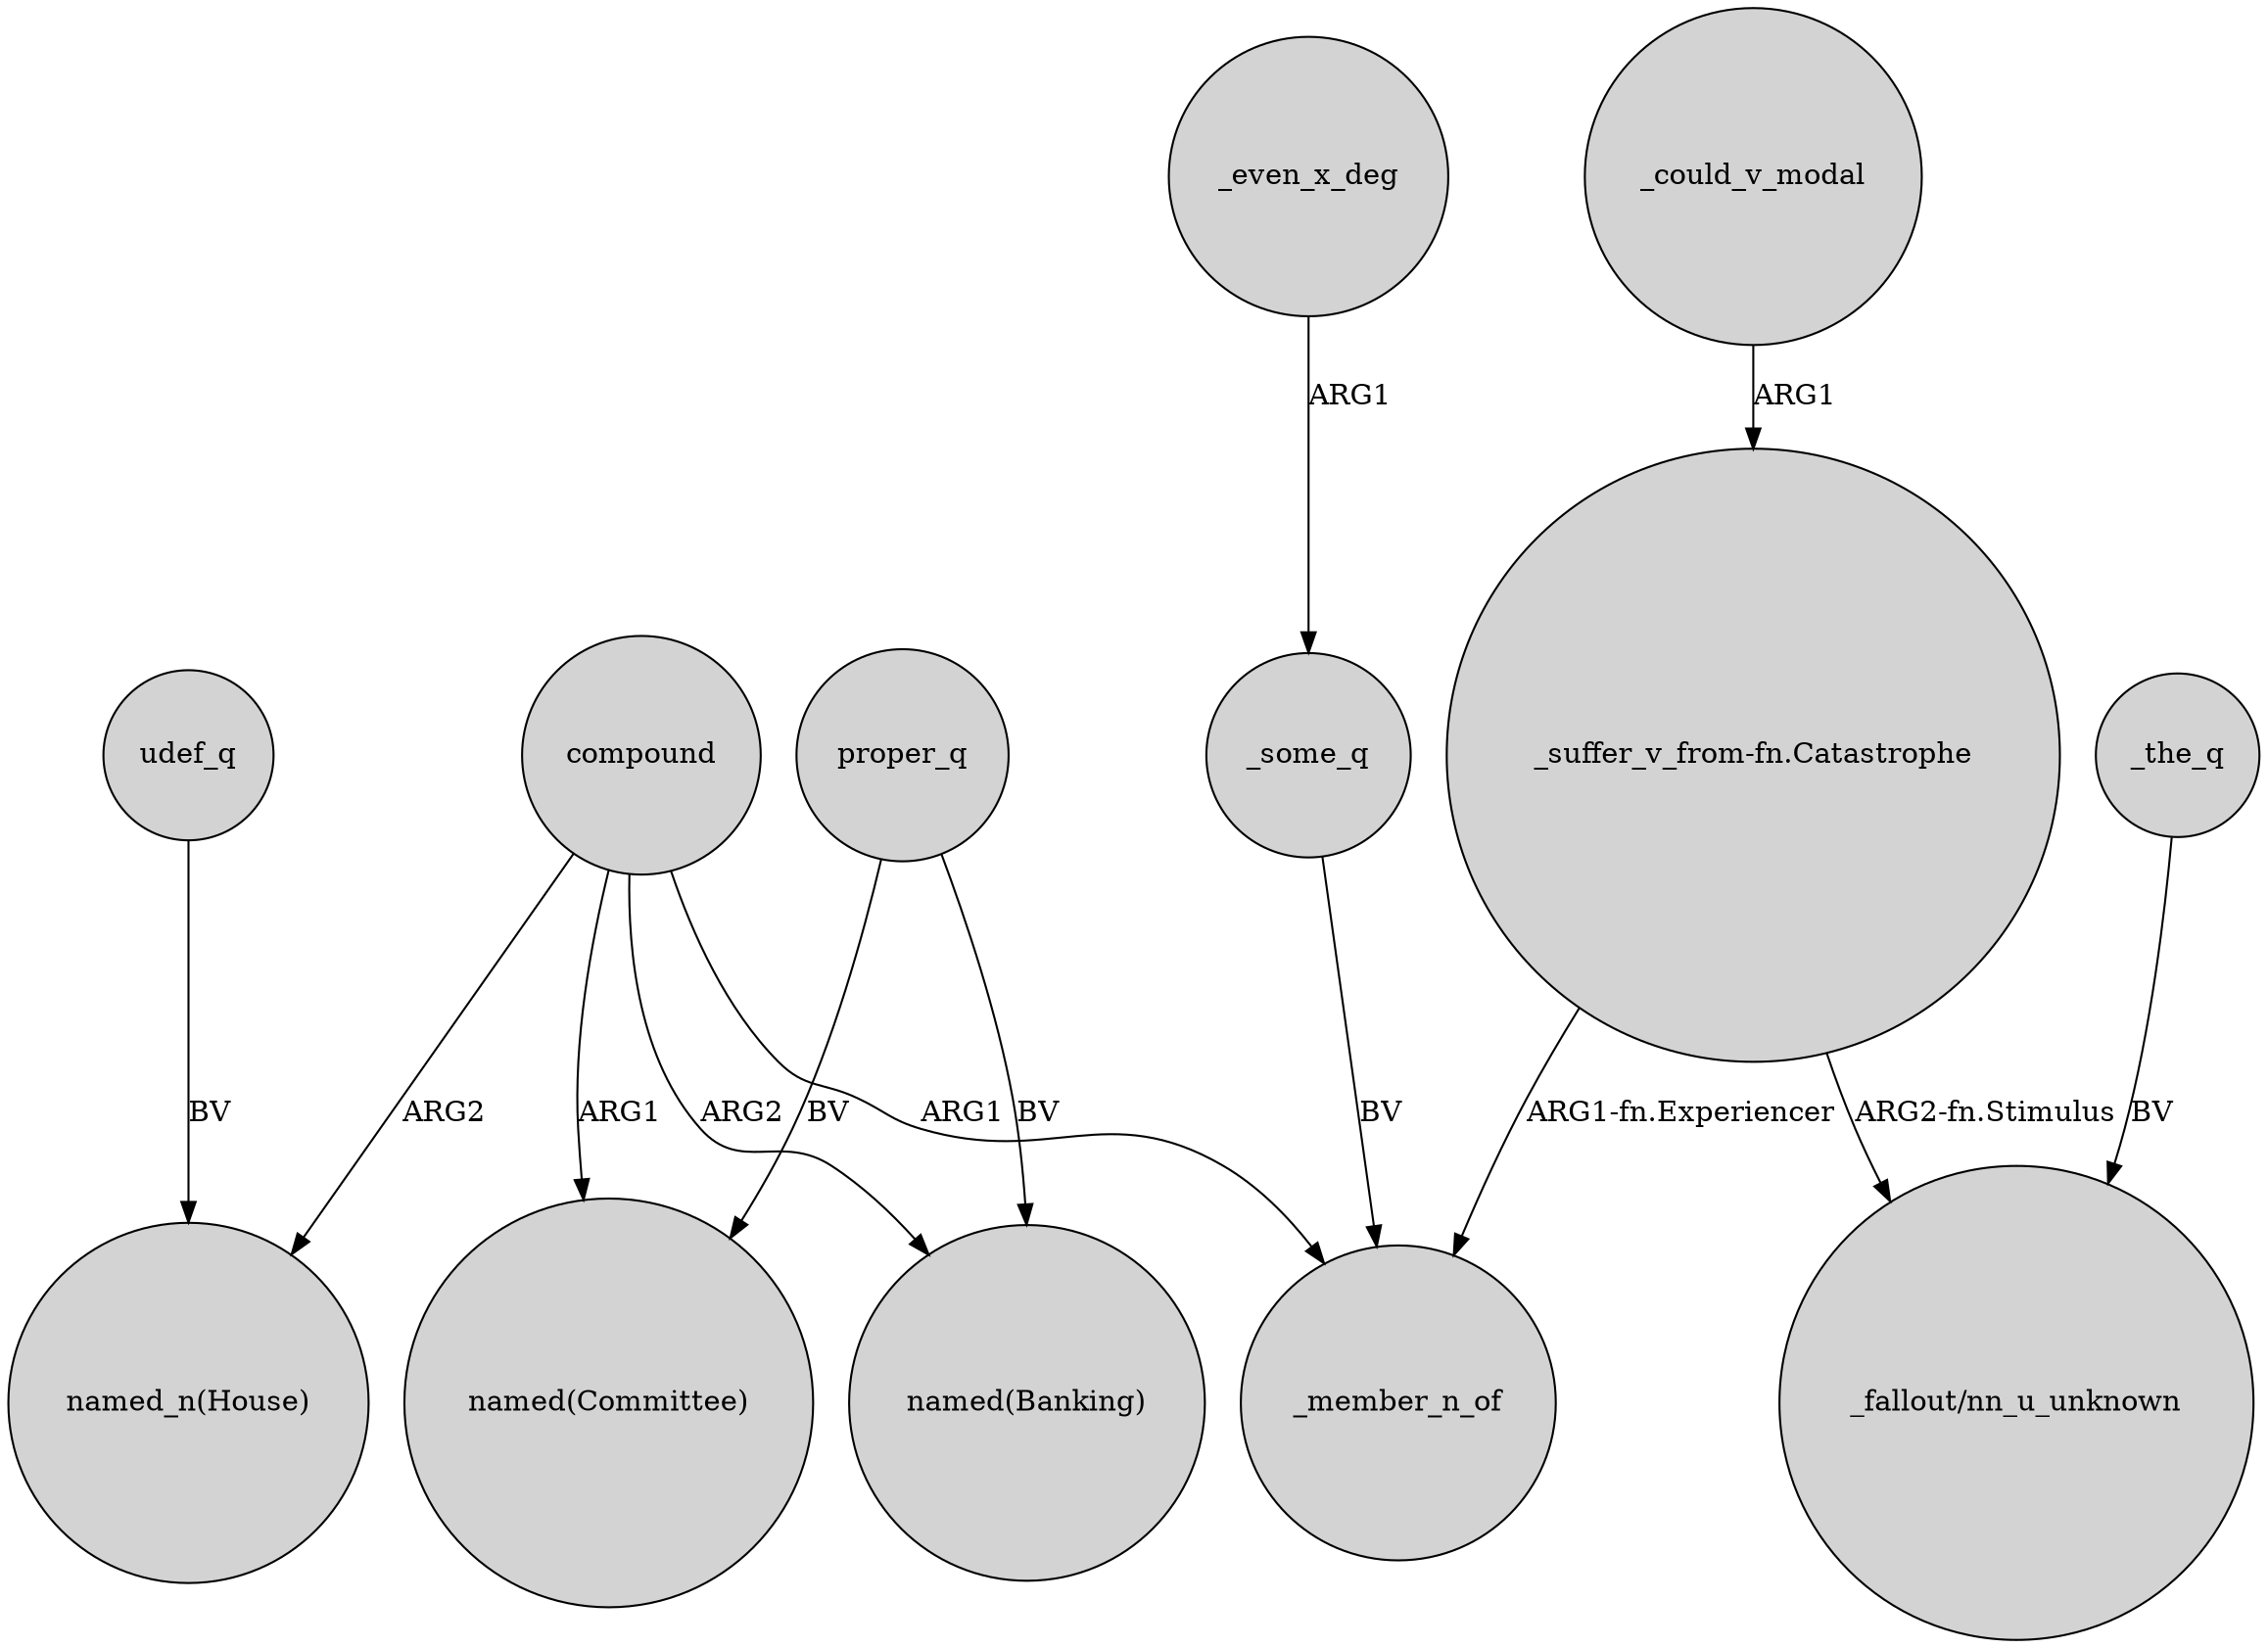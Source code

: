 digraph {
	node [shape=circle style=filled]
	udef_q -> "named_n(House)" [label=BV]
	compound -> "named(Banking)" [label=ARG2]
	compound -> "named_n(House)" [label=ARG2]
	_the_q -> "_fallout/nn_u_unknown" [label=BV]
	_some_q -> _member_n_of [label=BV]
	_even_x_deg -> _some_q [label=ARG1]
	proper_q -> "named(Banking)" [label=BV]
	_could_v_modal -> "_suffer_v_from-fn.Catastrophe" [label=ARG1]
	"_suffer_v_from-fn.Catastrophe" -> _member_n_of [label="ARG1-fn.Experiencer"]
	"_suffer_v_from-fn.Catastrophe" -> "_fallout/nn_u_unknown" [label="ARG2-fn.Stimulus"]
	proper_q -> "named(Committee)" [label=BV]
	compound -> "named(Committee)" [label=ARG1]
	compound -> _member_n_of [label=ARG1]
}
